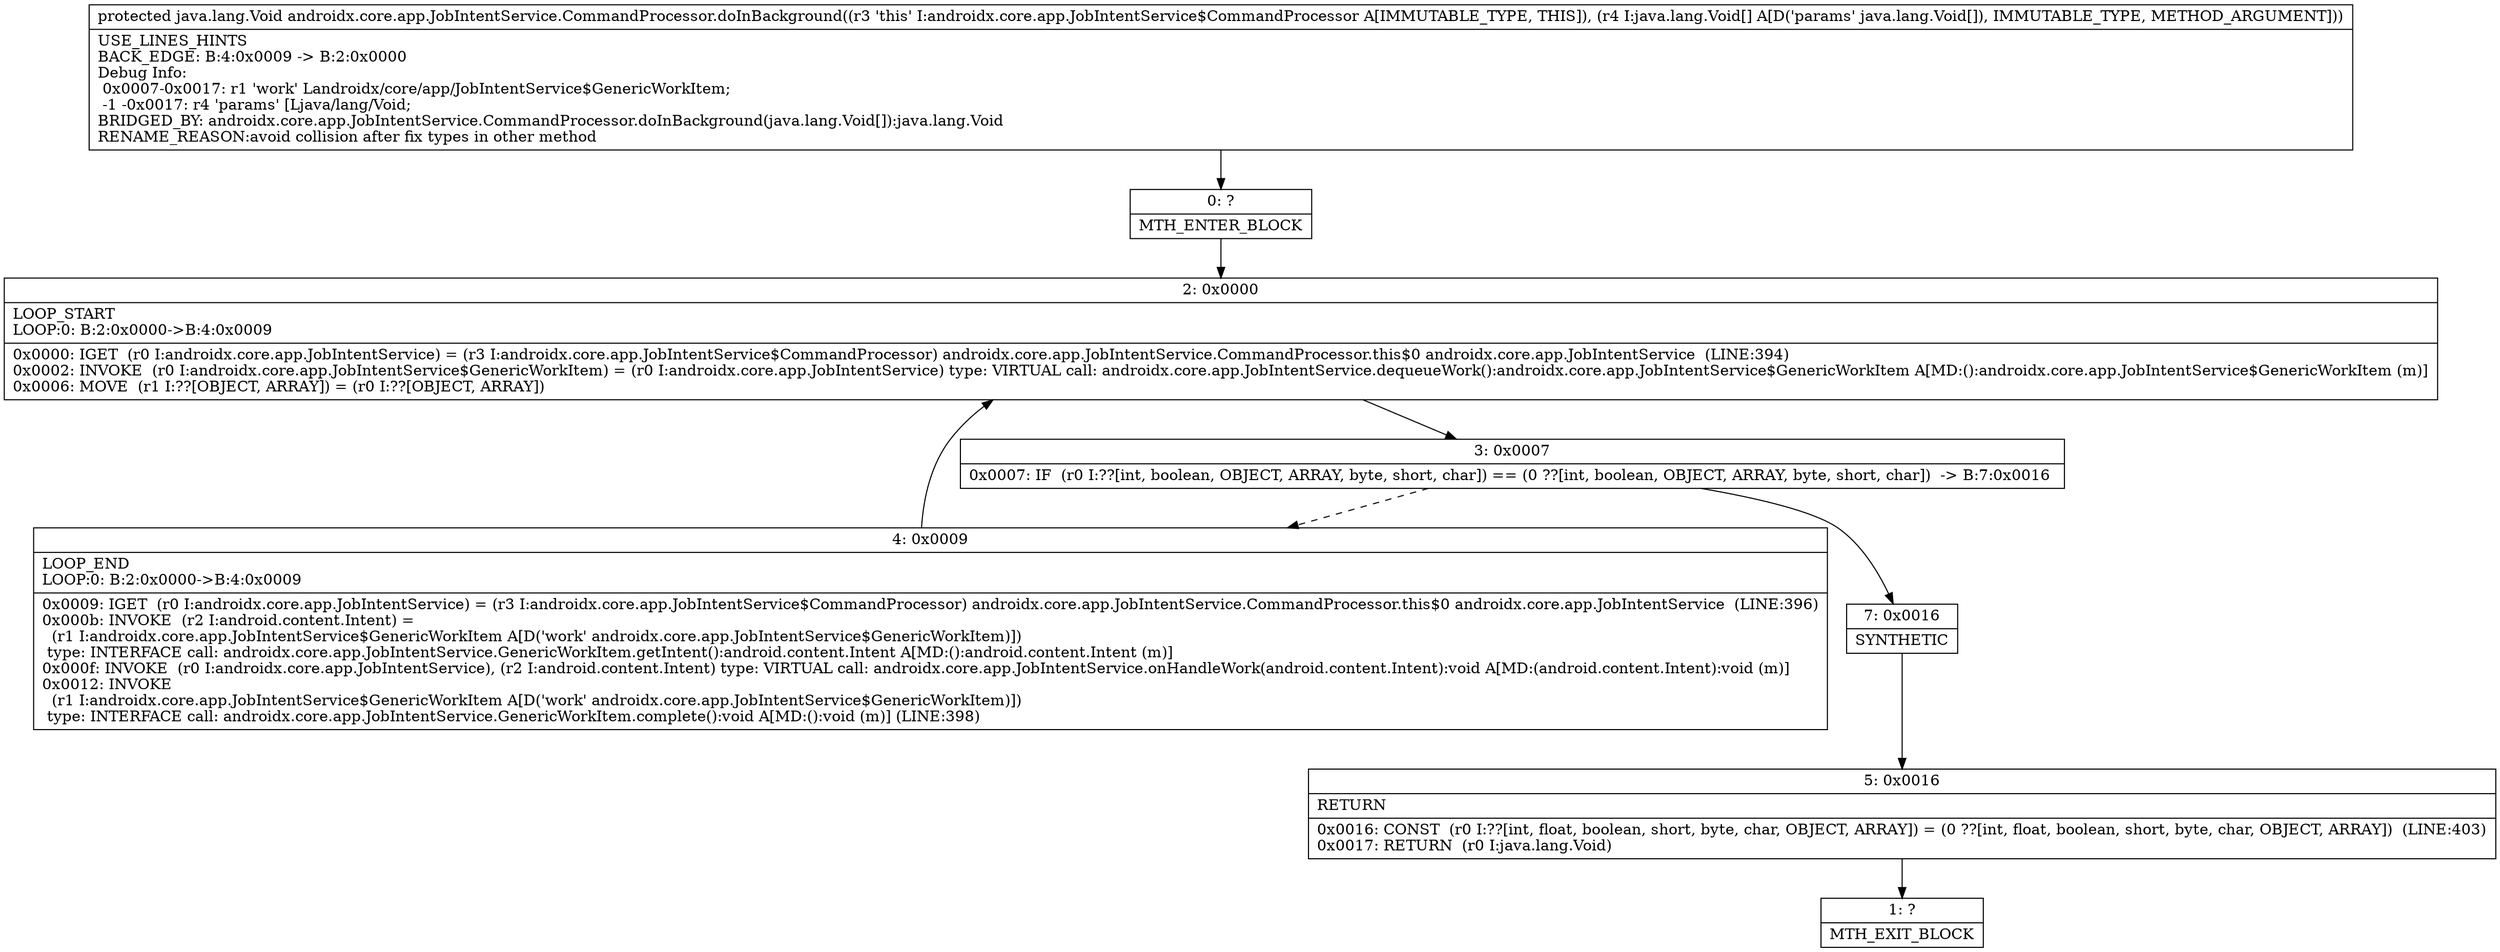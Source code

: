 digraph "CFG forandroidx.core.app.JobIntentService.CommandProcessor.doInBackground([Ljava\/lang\/Void;)Ljava\/lang\/Void;" {
Node_0 [shape=record,label="{0\:\ ?|MTH_ENTER_BLOCK\l}"];
Node_2 [shape=record,label="{2\:\ 0x0000|LOOP_START\lLOOP:0: B:2:0x0000\-\>B:4:0x0009\l|0x0000: IGET  (r0 I:androidx.core.app.JobIntentService) = (r3 I:androidx.core.app.JobIntentService$CommandProcessor) androidx.core.app.JobIntentService.CommandProcessor.this$0 androidx.core.app.JobIntentService  (LINE:394)\l0x0002: INVOKE  (r0 I:androidx.core.app.JobIntentService$GenericWorkItem) = (r0 I:androidx.core.app.JobIntentService) type: VIRTUAL call: androidx.core.app.JobIntentService.dequeueWork():androidx.core.app.JobIntentService$GenericWorkItem A[MD:():androidx.core.app.JobIntentService$GenericWorkItem (m)]\l0x0006: MOVE  (r1 I:??[OBJECT, ARRAY]) = (r0 I:??[OBJECT, ARRAY]) \l}"];
Node_3 [shape=record,label="{3\:\ 0x0007|0x0007: IF  (r0 I:??[int, boolean, OBJECT, ARRAY, byte, short, char]) == (0 ??[int, boolean, OBJECT, ARRAY, byte, short, char])  \-\> B:7:0x0016 \l}"];
Node_4 [shape=record,label="{4\:\ 0x0009|LOOP_END\lLOOP:0: B:2:0x0000\-\>B:4:0x0009\l|0x0009: IGET  (r0 I:androidx.core.app.JobIntentService) = (r3 I:androidx.core.app.JobIntentService$CommandProcessor) androidx.core.app.JobIntentService.CommandProcessor.this$0 androidx.core.app.JobIntentService  (LINE:396)\l0x000b: INVOKE  (r2 I:android.content.Intent) = \l  (r1 I:androidx.core.app.JobIntentService$GenericWorkItem A[D('work' androidx.core.app.JobIntentService$GenericWorkItem)])\l type: INTERFACE call: androidx.core.app.JobIntentService.GenericWorkItem.getIntent():android.content.Intent A[MD:():android.content.Intent (m)]\l0x000f: INVOKE  (r0 I:androidx.core.app.JobIntentService), (r2 I:android.content.Intent) type: VIRTUAL call: androidx.core.app.JobIntentService.onHandleWork(android.content.Intent):void A[MD:(android.content.Intent):void (m)]\l0x0012: INVOKE  \l  (r1 I:androidx.core.app.JobIntentService$GenericWorkItem A[D('work' androidx.core.app.JobIntentService$GenericWorkItem)])\l type: INTERFACE call: androidx.core.app.JobIntentService.GenericWorkItem.complete():void A[MD:():void (m)] (LINE:398)\l}"];
Node_7 [shape=record,label="{7\:\ 0x0016|SYNTHETIC\l}"];
Node_5 [shape=record,label="{5\:\ 0x0016|RETURN\l|0x0016: CONST  (r0 I:??[int, float, boolean, short, byte, char, OBJECT, ARRAY]) = (0 ??[int, float, boolean, short, byte, char, OBJECT, ARRAY])  (LINE:403)\l0x0017: RETURN  (r0 I:java.lang.Void) \l}"];
Node_1 [shape=record,label="{1\:\ ?|MTH_EXIT_BLOCK\l}"];
MethodNode[shape=record,label="{protected java.lang.Void androidx.core.app.JobIntentService.CommandProcessor.doInBackground((r3 'this' I:androidx.core.app.JobIntentService$CommandProcessor A[IMMUTABLE_TYPE, THIS]), (r4 I:java.lang.Void[] A[D('params' java.lang.Void[]), IMMUTABLE_TYPE, METHOD_ARGUMENT]))  | USE_LINES_HINTS\lBACK_EDGE: B:4:0x0009 \-\> B:2:0x0000\lDebug Info:\l  0x0007\-0x0017: r1 'work' Landroidx\/core\/app\/JobIntentService$GenericWorkItem;\l  \-1 \-0x0017: r4 'params' [Ljava\/lang\/Void;\lBRIDGED_BY: androidx.core.app.JobIntentService.CommandProcessor.doInBackground(java.lang.Void[]):java.lang.Void\lRENAME_REASON:avoid collision after fix types in other method\l}"];
MethodNode -> Node_0;Node_0 -> Node_2;
Node_2 -> Node_3;
Node_3 -> Node_4[style=dashed];
Node_3 -> Node_7;
Node_4 -> Node_2;
Node_7 -> Node_5;
Node_5 -> Node_1;
}

